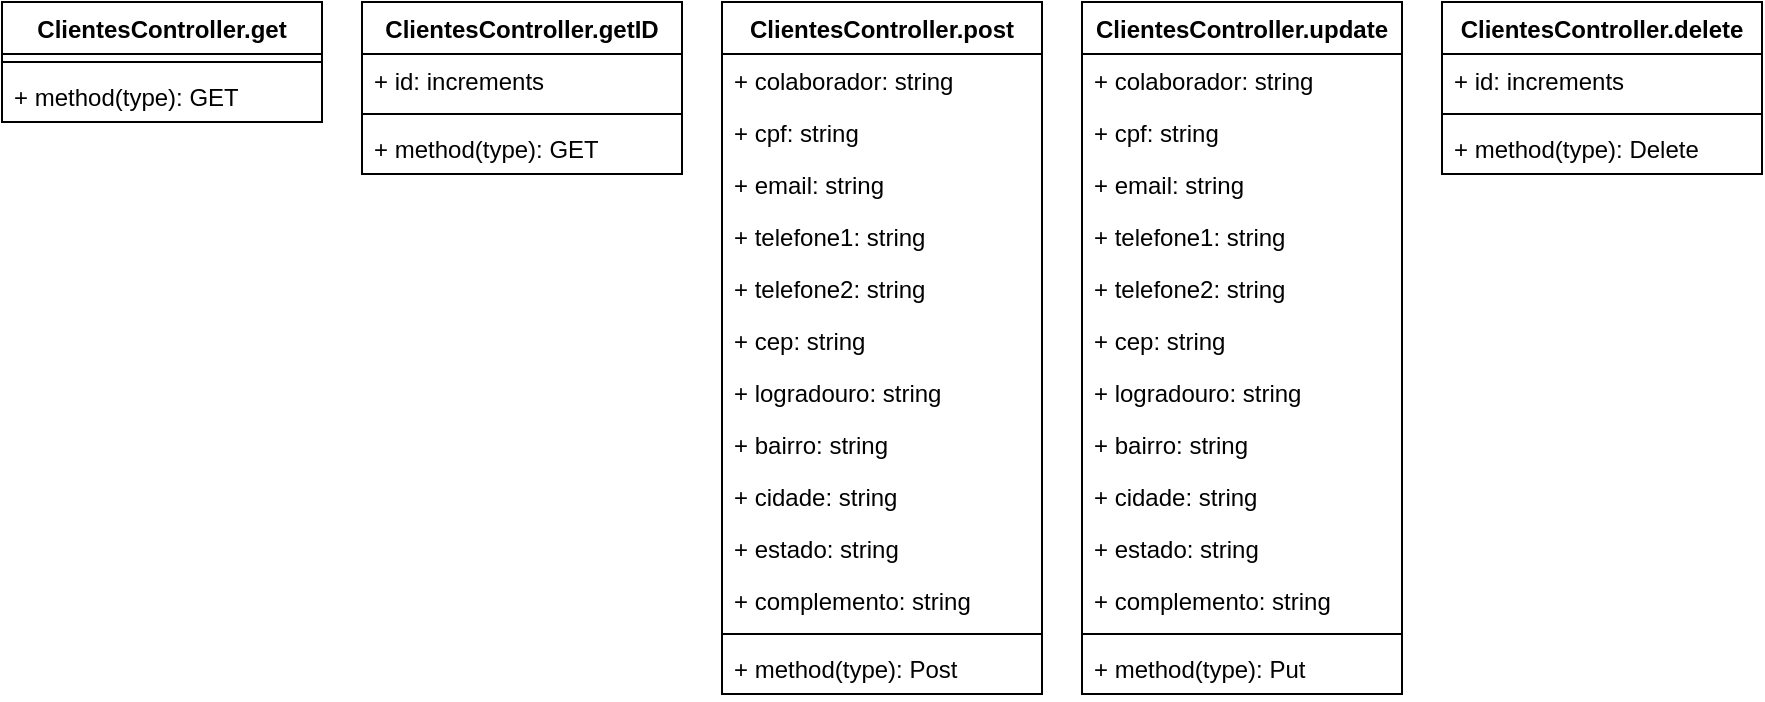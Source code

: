 <mxfile version="22.1.7" type="github">
  <diagram name="Página-1" id="c5uE1EuyLMPU-Oyp5h50">
    <mxGraphModel dx="488" dy="466" grid="1" gridSize="10" guides="1" tooltips="1" connect="1" arrows="1" fold="1" page="1" pageScale="1" pageWidth="827" pageHeight="1169" math="0" shadow="0">
      <root>
        <mxCell id="0" />
        <mxCell id="1" parent="0" />
        <mxCell id="cnEKTIHMrOeqVLmcD_3V-26" value="ClientesController.get" style="swimlane;fontStyle=1;align=center;verticalAlign=top;childLayout=stackLayout;horizontal=1;startSize=26;horizontalStack=0;resizeParent=1;resizeParentMax=0;resizeLast=0;collapsible=1;marginBottom=0;whiteSpace=wrap;html=1;" vertex="1" parent="1">
          <mxGeometry x="40" y="40" width="160" height="60" as="geometry" />
        </mxCell>
        <mxCell id="cnEKTIHMrOeqVLmcD_3V-28" value="" style="line;strokeWidth=1;fillColor=none;align=left;verticalAlign=middle;spacingTop=-1;spacingLeft=3;spacingRight=3;rotatable=0;labelPosition=right;points=[];portConstraint=eastwest;strokeColor=inherit;" vertex="1" parent="cnEKTIHMrOeqVLmcD_3V-26">
          <mxGeometry y="26" width="160" height="8" as="geometry" />
        </mxCell>
        <mxCell id="cnEKTIHMrOeqVLmcD_3V-29" value="+ method(type): GET" style="text;strokeColor=none;fillColor=none;align=left;verticalAlign=top;spacingLeft=4;spacingRight=4;overflow=hidden;rotatable=0;points=[[0,0.5],[1,0.5]];portConstraint=eastwest;whiteSpace=wrap;html=1;" vertex="1" parent="cnEKTIHMrOeqVLmcD_3V-26">
          <mxGeometry y="34" width="160" height="26" as="geometry" />
        </mxCell>
        <mxCell id="cnEKTIHMrOeqVLmcD_3V-30" value="ClientesController.getID" style="swimlane;fontStyle=1;align=center;verticalAlign=top;childLayout=stackLayout;horizontal=1;startSize=26;horizontalStack=0;resizeParent=1;resizeParentMax=0;resizeLast=0;collapsible=1;marginBottom=0;whiteSpace=wrap;html=1;" vertex="1" parent="1">
          <mxGeometry x="220" y="40" width="160" height="86" as="geometry" />
        </mxCell>
        <mxCell id="cnEKTIHMrOeqVLmcD_3V-31" value="+ id: increments" style="text;strokeColor=none;fillColor=none;align=left;verticalAlign=top;spacingLeft=4;spacingRight=4;overflow=hidden;rotatable=0;points=[[0,0.5],[1,0.5]];portConstraint=eastwest;whiteSpace=wrap;html=1;" vertex="1" parent="cnEKTIHMrOeqVLmcD_3V-30">
          <mxGeometry y="26" width="160" height="26" as="geometry" />
        </mxCell>
        <mxCell id="cnEKTIHMrOeqVLmcD_3V-32" value="" style="line;strokeWidth=1;fillColor=none;align=left;verticalAlign=middle;spacingTop=-1;spacingLeft=3;spacingRight=3;rotatable=0;labelPosition=right;points=[];portConstraint=eastwest;strokeColor=inherit;" vertex="1" parent="cnEKTIHMrOeqVLmcD_3V-30">
          <mxGeometry y="52" width="160" height="8" as="geometry" />
        </mxCell>
        <mxCell id="cnEKTIHMrOeqVLmcD_3V-33" value="+ method(type): GET" style="text;strokeColor=none;fillColor=none;align=left;verticalAlign=top;spacingLeft=4;spacingRight=4;overflow=hidden;rotatable=0;points=[[0,0.5],[1,0.5]];portConstraint=eastwest;whiteSpace=wrap;html=1;" vertex="1" parent="cnEKTIHMrOeqVLmcD_3V-30">
          <mxGeometry y="60" width="160" height="26" as="geometry" />
        </mxCell>
        <mxCell id="cnEKTIHMrOeqVLmcD_3V-34" value="ClientesController.post" style="swimlane;fontStyle=1;align=center;verticalAlign=top;childLayout=stackLayout;horizontal=1;startSize=26;horizontalStack=0;resizeParent=1;resizeParentMax=0;resizeLast=0;collapsible=1;marginBottom=0;whiteSpace=wrap;html=1;" vertex="1" parent="1">
          <mxGeometry x="400" y="40" width="160" height="346" as="geometry" />
        </mxCell>
        <mxCell id="cnEKTIHMrOeqVLmcD_3V-57" value="+ colaborador: string" style="text;strokeColor=none;fillColor=none;align=left;verticalAlign=top;spacingLeft=4;spacingRight=4;overflow=hidden;rotatable=0;points=[[0,0.5],[1,0.5]];portConstraint=eastwest;whiteSpace=wrap;html=1;" vertex="1" parent="cnEKTIHMrOeqVLmcD_3V-34">
          <mxGeometry y="26" width="160" height="26" as="geometry" />
        </mxCell>
        <mxCell id="cnEKTIHMrOeqVLmcD_3V-59" value="+ cpf: string" style="text;strokeColor=none;fillColor=none;align=left;verticalAlign=top;spacingLeft=4;spacingRight=4;overflow=hidden;rotatable=0;points=[[0,0.5],[1,0.5]];portConstraint=eastwest;whiteSpace=wrap;html=1;" vertex="1" parent="cnEKTIHMrOeqVLmcD_3V-34">
          <mxGeometry y="52" width="160" height="26" as="geometry" />
        </mxCell>
        <mxCell id="cnEKTIHMrOeqVLmcD_3V-58" value="+ email: string" style="text;strokeColor=none;fillColor=none;align=left;verticalAlign=top;spacingLeft=4;spacingRight=4;overflow=hidden;rotatable=0;points=[[0,0.5],[1,0.5]];portConstraint=eastwest;whiteSpace=wrap;html=1;" vertex="1" parent="cnEKTIHMrOeqVLmcD_3V-34">
          <mxGeometry y="78" width="160" height="26" as="geometry" />
        </mxCell>
        <mxCell id="cnEKTIHMrOeqVLmcD_3V-60" value="+ telefone1: string" style="text;strokeColor=none;fillColor=none;align=left;verticalAlign=top;spacingLeft=4;spacingRight=4;overflow=hidden;rotatable=0;points=[[0,0.5],[1,0.5]];portConstraint=eastwest;whiteSpace=wrap;html=1;" vertex="1" parent="cnEKTIHMrOeqVLmcD_3V-34">
          <mxGeometry y="104" width="160" height="26" as="geometry" />
        </mxCell>
        <mxCell id="cnEKTIHMrOeqVLmcD_3V-61" value="+ telefone2: string" style="text;strokeColor=none;fillColor=none;align=left;verticalAlign=top;spacingLeft=4;spacingRight=4;overflow=hidden;rotatable=0;points=[[0,0.5],[1,0.5]];portConstraint=eastwest;whiteSpace=wrap;html=1;" vertex="1" parent="cnEKTIHMrOeqVLmcD_3V-34">
          <mxGeometry y="130" width="160" height="26" as="geometry" />
        </mxCell>
        <mxCell id="cnEKTIHMrOeqVLmcD_3V-62" value="+ cep: string" style="text;strokeColor=none;fillColor=none;align=left;verticalAlign=top;spacingLeft=4;spacingRight=4;overflow=hidden;rotatable=0;points=[[0,0.5],[1,0.5]];portConstraint=eastwest;whiteSpace=wrap;html=1;" vertex="1" parent="cnEKTIHMrOeqVLmcD_3V-34">
          <mxGeometry y="156" width="160" height="26" as="geometry" />
        </mxCell>
        <mxCell id="cnEKTIHMrOeqVLmcD_3V-56" value="+ logradouro: string" style="text;strokeColor=none;fillColor=none;align=left;verticalAlign=top;spacingLeft=4;spacingRight=4;overflow=hidden;rotatable=0;points=[[0,0.5],[1,0.5]];portConstraint=eastwest;whiteSpace=wrap;html=1;" vertex="1" parent="cnEKTIHMrOeqVLmcD_3V-34">
          <mxGeometry y="182" width="160" height="26" as="geometry" />
        </mxCell>
        <mxCell id="cnEKTIHMrOeqVLmcD_3V-55" value="+ bairro: string" style="text;strokeColor=none;fillColor=none;align=left;verticalAlign=top;spacingLeft=4;spacingRight=4;overflow=hidden;rotatable=0;points=[[0,0.5],[1,0.5]];portConstraint=eastwest;whiteSpace=wrap;html=1;" vertex="1" parent="cnEKTIHMrOeqVLmcD_3V-34">
          <mxGeometry y="208" width="160" height="26" as="geometry" />
        </mxCell>
        <mxCell id="cnEKTIHMrOeqVLmcD_3V-63" value="+ cidade: string" style="text;strokeColor=none;fillColor=none;align=left;verticalAlign=top;spacingLeft=4;spacingRight=4;overflow=hidden;rotatable=0;points=[[0,0.5],[1,0.5]];portConstraint=eastwest;whiteSpace=wrap;html=1;" vertex="1" parent="cnEKTIHMrOeqVLmcD_3V-34">
          <mxGeometry y="234" width="160" height="26" as="geometry" />
        </mxCell>
        <mxCell id="cnEKTIHMrOeqVLmcD_3V-64" value="+ estado: string" style="text;strokeColor=none;fillColor=none;align=left;verticalAlign=top;spacingLeft=4;spacingRight=4;overflow=hidden;rotatable=0;points=[[0,0.5],[1,0.5]];portConstraint=eastwest;whiteSpace=wrap;html=1;" vertex="1" parent="cnEKTIHMrOeqVLmcD_3V-34">
          <mxGeometry y="260" width="160" height="26" as="geometry" />
        </mxCell>
        <mxCell id="cnEKTIHMrOeqVLmcD_3V-35" value="+ complemento: string" style="text;strokeColor=none;fillColor=none;align=left;verticalAlign=top;spacingLeft=4;spacingRight=4;overflow=hidden;rotatable=0;points=[[0,0.5],[1,0.5]];portConstraint=eastwest;whiteSpace=wrap;html=1;" vertex="1" parent="cnEKTIHMrOeqVLmcD_3V-34">
          <mxGeometry y="286" width="160" height="26" as="geometry" />
        </mxCell>
        <mxCell id="cnEKTIHMrOeqVLmcD_3V-36" value="" style="line;strokeWidth=1;fillColor=none;align=left;verticalAlign=middle;spacingTop=-1;spacingLeft=3;spacingRight=3;rotatable=0;labelPosition=right;points=[];portConstraint=eastwest;strokeColor=inherit;" vertex="1" parent="cnEKTIHMrOeqVLmcD_3V-34">
          <mxGeometry y="312" width="160" height="8" as="geometry" />
        </mxCell>
        <mxCell id="cnEKTIHMrOeqVLmcD_3V-37" value="+ method(type): Post" style="text;strokeColor=none;fillColor=none;align=left;verticalAlign=top;spacingLeft=4;spacingRight=4;overflow=hidden;rotatable=0;points=[[0,0.5],[1,0.5]];portConstraint=eastwest;whiteSpace=wrap;html=1;" vertex="1" parent="cnEKTIHMrOeqVLmcD_3V-34">
          <mxGeometry y="320" width="160" height="26" as="geometry" />
        </mxCell>
        <mxCell id="cnEKTIHMrOeqVLmcD_3V-50" value="ClientesController.delete" style="swimlane;fontStyle=1;align=center;verticalAlign=top;childLayout=stackLayout;horizontal=1;startSize=26;horizontalStack=0;resizeParent=1;resizeParentMax=0;resizeLast=0;collapsible=1;marginBottom=0;whiteSpace=wrap;html=1;" vertex="1" parent="1">
          <mxGeometry x="760" y="40" width="160" height="86" as="geometry" />
        </mxCell>
        <mxCell id="cnEKTIHMrOeqVLmcD_3V-51" value="+ id: increments" style="text;strokeColor=none;fillColor=none;align=left;verticalAlign=top;spacingLeft=4;spacingRight=4;overflow=hidden;rotatable=0;points=[[0,0.5],[1,0.5]];portConstraint=eastwest;whiteSpace=wrap;html=1;" vertex="1" parent="cnEKTIHMrOeqVLmcD_3V-50">
          <mxGeometry y="26" width="160" height="26" as="geometry" />
        </mxCell>
        <mxCell id="cnEKTIHMrOeqVLmcD_3V-52" value="" style="line;strokeWidth=1;fillColor=none;align=left;verticalAlign=middle;spacingTop=-1;spacingLeft=3;spacingRight=3;rotatable=0;labelPosition=right;points=[];portConstraint=eastwest;strokeColor=inherit;" vertex="1" parent="cnEKTIHMrOeqVLmcD_3V-50">
          <mxGeometry y="52" width="160" height="8" as="geometry" />
        </mxCell>
        <mxCell id="cnEKTIHMrOeqVLmcD_3V-53" value="+ method(type): Delete" style="text;strokeColor=none;fillColor=none;align=left;verticalAlign=top;spacingLeft=4;spacingRight=4;overflow=hidden;rotatable=0;points=[[0,0.5],[1,0.5]];portConstraint=eastwest;whiteSpace=wrap;html=1;" vertex="1" parent="cnEKTIHMrOeqVLmcD_3V-50">
          <mxGeometry y="60" width="160" height="26" as="geometry" />
        </mxCell>
        <mxCell id="cnEKTIHMrOeqVLmcD_3V-65" value="ClientesController.update" style="swimlane;fontStyle=1;align=center;verticalAlign=top;childLayout=stackLayout;horizontal=1;startSize=26;horizontalStack=0;resizeParent=1;resizeParentMax=0;resizeLast=0;collapsible=1;marginBottom=0;whiteSpace=wrap;html=1;" vertex="1" parent="1">
          <mxGeometry x="580" y="40" width="160" height="346" as="geometry" />
        </mxCell>
        <mxCell id="cnEKTIHMrOeqVLmcD_3V-66" value="+ colaborador: string" style="text;strokeColor=none;fillColor=none;align=left;verticalAlign=top;spacingLeft=4;spacingRight=4;overflow=hidden;rotatable=0;points=[[0,0.5],[1,0.5]];portConstraint=eastwest;whiteSpace=wrap;html=1;" vertex="1" parent="cnEKTIHMrOeqVLmcD_3V-65">
          <mxGeometry y="26" width="160" height="26" as="geometry" />
        </mxCell>
        <mxCell id="cnEKTIHMrOeqVLmcD_3V-67" value="+ cpf: string" style="text;strokeColor=none;fillColor=none;align=left;verticalAlign=top;spacingLeft=4;spacingRight=4;overflow=hidden;rotatable=0;points=[[0,0.5],[1,0.5]];portConstraint=eastwest;whiteSpace=wrap;html=1;" vertex="1" parent="cnEKTIHMrOeqVLmcD_3V-65">
          <mxGeometry y="52" width="160" height="26" as="geometry" />
        </mxCell>
        <mxCell id="cnEKTIHMrOeqVLmcD_3V-68" value="+ email: string" style="text;strokeColor=none;fillColor=none;align=left;verticalAlign=top;spacingLeft=4;spacingRight=4;overflow=hidden;rotatable=0;points=[[0,0.5],[1,0.5]];portConstraint=eastwest;whiteSpace=wrap;html=1;" vertex="1" parent="cnEKTIHMrOeqVLmcD_3V-65">
          <mxGeometry y="78" width="160" height="26" as="geometry" />
        </mxCell>
        <mxCell id="cnEKTIHMrOeqVLmcD_3V-69" value="+ telefone1: string" style="text;strokeColor=none;fillColor=none;align=left;verticalAlign=top;spacingLeft=4;spacingRight=4;overflow=hidden;rotatable=0;points=[[0,0.5],[1,0.5]];portConstraint=eastwest;whiteSpace=wrap;html=1;" vertex="1" parent="cnEKTIHMrOeqVLmcD_3V-65">
          <mxGeometry y="104" width="160" height="26" as="geometry" />
        </mxCell>
        <mxCell id="cnEKTIHMrOeqVLmcD_3V-70" value="+ telefone2: string" style="text;strokeColor=none;fillColor=none;align=left;verticalAlign=top;spacingLeft=4;spacingRight=4;overflow=hidden;rotatable=0;points=[[0,0.5],[1,0.5]];portConstraint=eastwest;whiteSpace=wrap;html=1;" vertex="1" parent="cnEKTIHMrOeqVLmcD_3V-65">
          <mxGeometry y="130" width="160" height="26" as="geometry" />
        </mxCell>
        <mxCell id="cnEKTIHMrOeqVLmcD_3V-71" value="+ cep: string" style="text;strokeColor=none;fillColor=none;align=left;verticalAlign=top;spacingLeft=4;spacingRight=4;overflow=hidden;rotatable=0;points=[[0,0.5],[1,0.5]];portConstraint=eastwest;whiteSpace=wrap;html=1;" vertex="1" parent="cnEKTIHMrOeqVLmcD_3V-65">
          <mxGeometry y="156" width="160" height="26" as="geometry" />
        </mxCell>
        <mxCell id="cnEKTIHMrOeqVLmcD_3V-72" value="+ logradouro: string" style="text;strokeColor=none;fillColor=none;align=left;verticalAlign=top;spacingLeft=4;spacingRight=4;overflow=hidden;rotatable=0;points=[[0,0.5],[1,0.5]];portConstraint=eastwest;whiteSpace=wrap;html=1;" vertex="1" parent="cnEKTIHMrOeqVLmcD_3V-65">
          <mxGeometry y="182" width="160" height="26" as="geometry" />
        </mxCell>
        <mxCell id="cnEKTIHMrOeqVLmcD_3V-73" value="+ bairro: string" style="text;strokeColor=none;fillColor=none;align=left;verticalAlign=top;spacingLeft=4;spacingRight=4;overflow=hidden;rotatable=0;points=[[0,0.5],[1,0.5]];portConstraint=eastwest;whiteSpace=wrap;html=1;" vertex="1" parent="cnEKTIHMrOeqVLmcD_3V-65">
          <mxGeometry y="208" width="160" height="26" as="geometry" />
        </mxCell>
        <mxCell id="cnEKTIHMrOeqVLmcD_3V-74" value="+ cidade: string" style="text;strokeColor=none;fillColor=none;align=left;verticalAlign=top;spacingLeft=4;spacingRight=4;overflow=hidden;rotatable=0;points=[[0,0.5],[1,0.5]];portConstraint=eastwest;whiteSpace=wrap;html=1;" vertex="1" parent="cnEKTIHMrOeqVLmcD_3V-65">
          <mxGeometry y="234" width="160" height="26" as="geometry" />
        </mxCell>
        <mxCell id="cnEKTIHMrOeqVLmcD_3V-75" value="+ estado: string" style="text;strokeColor=none;fillColor=none;align=left;verticalAlign=top;spacingLeft=4;spacingRight=4;overflow=hidden;rotatable=0;points=[[0,0.5],[1,0.5]];portConstraint=eastwest;whiteSpace=wrap;html=1;" vertex="1" parent="cnEKTIHMrOeqVLmcD_3V-65">
          <mxGeometry y="260" width="160" height="26" as="geometry" />
        </mxCell>
        <mxCell id="cnEKTIHMrOeqVLmcD_3V-76" value="+ complemento: string" style="text;strokeColor=none;fillColor=none;align=left;verticalAlign=top;spacingLeft=4;spacingRight=4;overflow=hidden;rotatable=0;points=[[0,0.5],[1,0.5]];portConstraint=eastwest;whiteSpace=wrap;html=1;" vertex="1" parent="cnEKTIHMrOeqVLmcD_3V-65">
          <mxGeometry y="286" width="160" height="26" as="geometry" />
        </mxCell>
        <mxCell id="cnEKTIHMrOeqVLmcD_3V-77" value="" style="line;strokeWidth=1;fillColor=none;align=left;verticalAlign=middle;spacingTop=-1;spacingLeft=3;spacingRight=3;rotatable=0;labelPosition=right;points=[];portConstraint=eastwest;strokeColor=inherit;" vertex="1" parent="cnEKTIHMrOeqVLmcD_3V-65">
          <mxGeometry y="312" width="160" height="8" as="geometry" />
        </mxCell>
        <mxCell id="cnEKTIHMrOeqVLmcD_3V-78" value="+ method(type): Put" style="text;strokeColor=none;fillColor=none;align=left;verticalAlign=top;spacingLeft=4;spacingRight=4;overflow=hidden;rotatable=0;points=[[0,0.5],[1,0.5]];portConstraint=eastwest;whiteSpace=wrap;html=1;" vertex="1" parent="cnEKTIHMrOeqVLmcD_3V-65">
          <mxGeometry y="320" width="160" height="26" as="geometry" />
        </mxCell>
      </root>
    </mxGraphModel>
  </diagram>
</mxfile>
